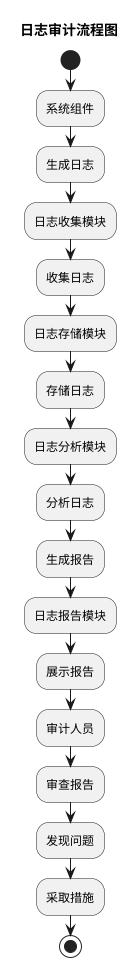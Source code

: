 @startuml
title 日志审计流程图

start

:系统组件;
:生成日志;
:日志收集模块;
:收集日志;
:日志存储模块;
:存储日志;
:日志分析模块;
:分析日志;
:生成报告;
:日志报告模块;
:展示报告;
:审计人员;
:审查报告;
:发现问题;
:采取措施;

stop
@enduml